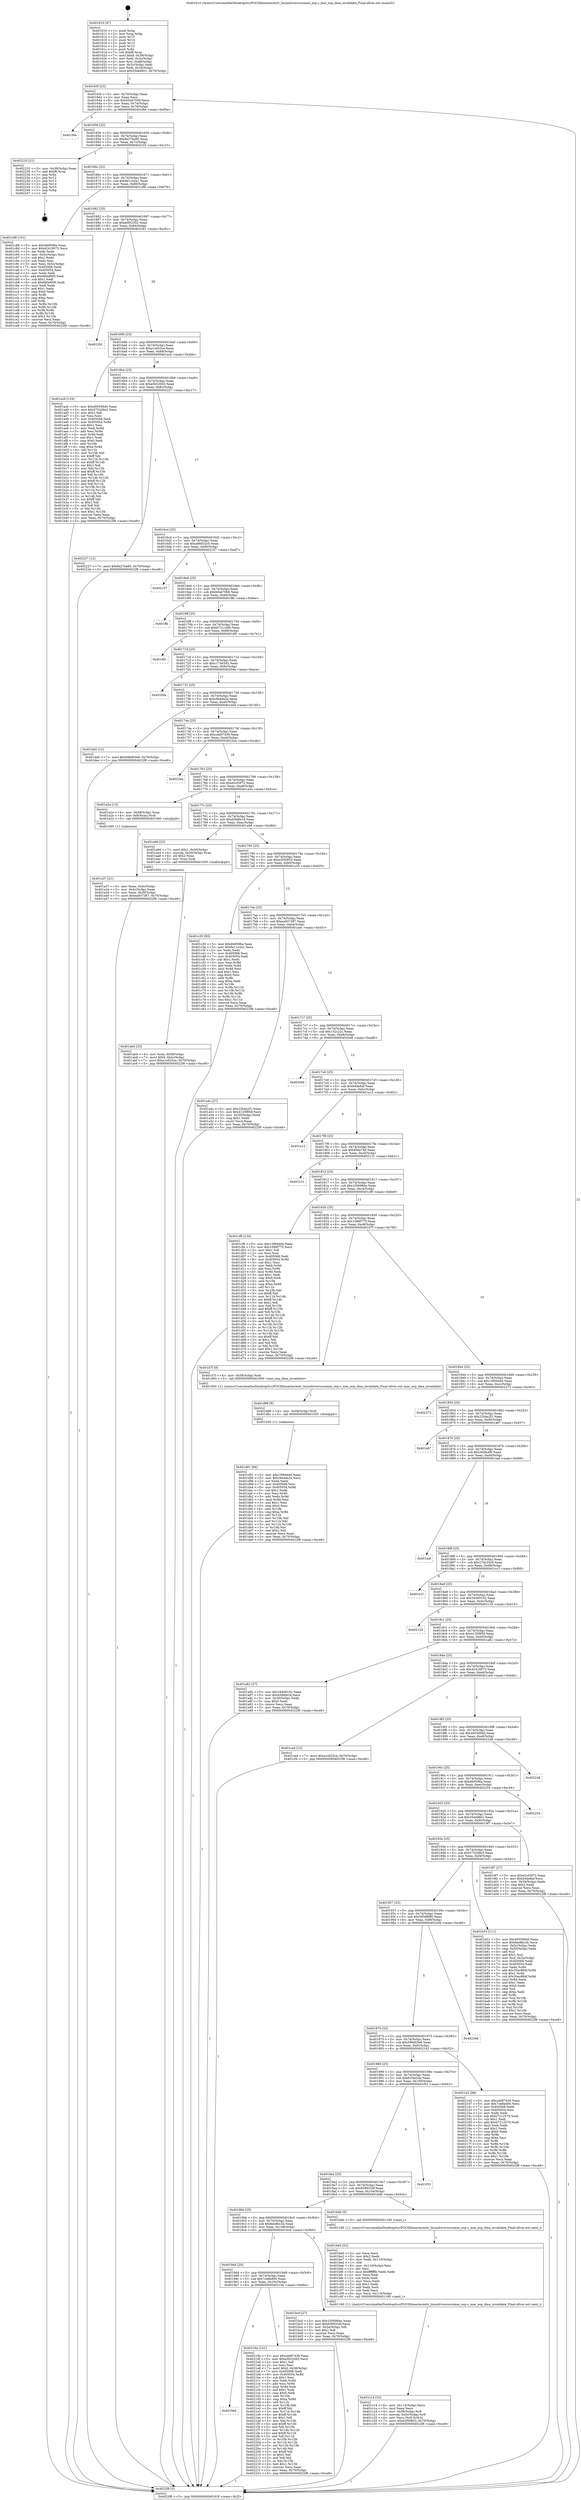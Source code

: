digraph "0x401610" {
  label = "0x401610 (/mnt/c/Users/mathe/Desktop/tcc/POCII/binaries/extr_linuxdriversscsimac_esp.c_mac_esp_dma_invalidate_Final-ollvm.out::main(0))"
  labelloc = "t"
  node[shape=record]

  Entry [label="",width=0.3,height=0.3,shape=circle,fillcolor=black,style=filled]
  "0x40163f" [label="{
     0x40163f [23]\l
     | [instrs]\l
     &nbsp;&nbsp;0x40163f \<+3\>: mov -0x70(%rbp),%eax\l
     &nbsp;&nbsp;0x401642 \<+2\>: mov %eax,%ecx\l
     &nbsp;&nbsp;0x401644 \<+6\>: sub $0x83d47556,%ecx\l
     &nbsp;&nbsp;0x40164a \<+3\>: mov %eax,-0x74(%rbp)\l
     &nbsp;&nbsp;0x40164d \<+3\>: mov %ecx,-0x78(%rbp)\l
     &nbsp;&nbsp;0x401650 \<+6\>: je 0000000000401f6e \<main+0x95e\>\l
  }"]
  "0x401f6e" [label="{
     0x401f6e\l
  }", style=dashed]
  "0x401656" [label="{
     0x401656 [22]\l
     | [instrs]\l
     &nbsp;&nbsp;0x401656 \<+5\>: jmp 000000000040165b \<main+0x4b\>\l
     &nbsp;&nbsp;0x40165b \<+3\>: mov -0x74(%rbp),%eax\l
     &nbsp;&nbsp;0x40165e \<+5\>: sub $0x8e27be85,%eax\l
     &nbsp;&nbsp;0x401663 \<+3\>: mov %eax,-0x7c(%rbp)\l
     &nbsp;&nbsp;0x401666 \<+6\>: je 0000000000402233 \<main+0xc23\>\l
  }"]
  Exit [label="",width=0.3,height=0.3,shape=circle,fillcolor=black,style=filled,peripheries=2]
  "0x402233" [label="{
     0x402233 [21]\l
     | [instrs]\l
     &nbsp;&nbsp;0x402233 \<+3\>: mov -0x38(%rbp),%eax\l
     &nbsp;&nbsp;0x402236 \<+7\>: add $0xf8,%rsp\l
     &nbsp;&nbsp;0x40223d \<+1\>: pop %rbx\l
     &nbsp;&nbsp;0x40223e \<+2\>: pop %r12\l
     &nbsp;&nbsp;0x402240 \<+2\>: pop %r13\l
     &nbsp;&nbsp;0x402242 \<+2\>: pop %r14\l
     &nbsp;&nbsp;0x402244 \<+2\>: pop %r15\l
     &nbsp;&nbsp;0x402246 \<+1\>: pop %rbp\l
     &nbsp;&nbsp;0x402247 \<+1\>: ret\l
  }"]
  "0x40166c" [label="{
     0x40166c [22]\l
     | [instrs]\l
     &nbsp;&nbsp;0x40166c \<+5\>: jmp 0000000000401671 \<main+0x61\>\l
     &nbsp;&nbsp;0x401671 \<+3\>: mov -0x74(%rbp),%eax\l
     &nbsp;&nbsp;0x401674 \<+5\>: sub $0x9e11e2a1,%eax\l
     &nbsp;&nbsp;0x401679 \<+3\>: mov %eax,-0x80(%rbp)\l
     &nbsp;&nbsp;0x40167c \<+6\>: je 0000000000401c88 \<main+0x678\>\l
  }"]
  "0x4019ed" [label="{
     0x4019ed\l
  }", style=dashed]
  "0x401c88" [label="{
     0x401c88 [101]\l
     | [instrs]\l
     &nbsp;&nbsp;0x401c88 \<+5\>: mov $0x4fef596a,%eax\l
     &nbsp;&nbsp;0x401c8d \<+5\>: mov $0x42419073,%ecx\l
     &nbsp;&nbsp;0x401c92 \<+2\>: xor %edx,%edx\l
     &nbsp;&nbsp;0x401c94 \<+3\>: mov -0x5c(%rbp),%esi\l
     &nbsp;&nbsp;0x401c97 \<+3\>: sub $0x1,%edx\l
     &nbsp;&nbsp;0x401c9a \<+2\>: sub %edx,%esi\l
     &nbsp;&nbsp;0x401c9c \<+3\>: mov %esi,-0x5c(%rbp)\l
     &nbsp;&nbsp;0x401c9f \<+7\>: mov 0x405068,%edx\l
     &nbsp;&nbsp;0x401ca6 \<+7\>: mov 0x405054,%esi\l
     &nbsp;&nbsp;0x401cad \<+2\>: mov %edx,%edi\l
     &nbsp;&nbsp;0x401caf \<+6\>: add $0xfd0ef000,%edi\l
     &nbsp;&nbsp;0x401cb5 \<+3\>: sub $0x1,%edi\l
     &nbsp;&nbsp;0x401cb8 \<+6\>: sub $0xfd0ef000,%edi\l
     &nbsp;&nbsp;0x401cbe \<+3\>: imul %edi,%edx\l
     &nbsp;&nbsp;0x401cc1 \<+3\>: and $0x1,%edx\l
     &nbsp;&nbsp;0x401cc4 \<+3\>: cmp $0x0,%edx\l
     &nbsp;&nbsp;0x401cc7 \<+4\>: sete %r8b\l
     &nbsp;&nbsp;0x401ccb \<+3\>: cmp $0xa,%esi\l
     &nbsp;&nbsp;0x401cce \<+4\>: setl %r9b\l
     &nbsp;&nbsp;0x401cd2 \<+3\>: mov %r8b,%r10b\l
     &nbsp;&nbsp;0x401cd5 \<+3\>: and %r9b,%r10b\l
     &nbsp;&nbsp;0x401cd8 \<+3\>: xor %r9b,%r8b\l
     &nbsp;&nbsp;0x401cdb \<+3\>: or %r8b,%r10b\l
     &nbsp;&nbsp;0x401cde \<+4\>: test $0x1,%r10b\l
     &nbsp;&nbsp;0x401ce2 \<+3\>: cmovne %ecx,%eax\l
     &nbsp;&nbsp;0x401ce5 \<+3\>: mov %eax,-0x70(%rbp)\l
     &nbsp;&nbsp;0x401ce8 \<+5\>: jmp 00000000004022f8 \<main+0xce8\>\l
  }"]
  "0x401682" [label="{
     0x401682 [25]\l
     | [instrs]\l
     &nbsp;&nbsp;0x401682 \<+5\>: jmp 0000000000401687 \<main+0x77\>\l
     &nbsp;&nbsp;0x401687 \<+3\>: mov -0x74(%rbp),%eax\l
     &nbsp;&nbsp;0x40168a \<+5\>: sub $0xa0f52352,%eax\l
     &nbsp;&nbsp;0x40168f \<+6\>: mov %eax,-0x84(%rbp)\l
     &nbsp;&nbsp;0x401695 \<+6\>: je 0000000000402291 \<main+0xc81\>\l
  }"]
  "0x40219a" [label="{
     0x40219a [141]\l
     | [instrs]\l
     &nbsp;&nbsp;0x40219a \<+5\>: mov $0xcdd97439,%eax\l
     &nbsp;&nbsp;0x40219f \<+5\>: mov $0xa5b520d3,%ecx\l
     &nbsp;&nbsp;0x4021a4 \<+2\>: mov $0x1,%dl\l
     &nbsp;&nbsp;0x4021a6 \<+2\>: xor %esi,%esi\l
     &nbsp;&nbsp;0x4021a8 \<+7\>: movl $0x0,-0x38(%rbp)\l
     &nbsp;&nbsp;0x4021af \<+7\>: mov 0x405068,%edi\l
     &nbsp;&nbsp;0x4021b6 \<+8\>: mov 0x405054,%r8d\l
     &nbsp;&nbsp;0x4021be \<+3\>: sub $0x1,%esi\l
     &nbsp;&nbsp;0x4021c1 \<+3\>: mov %edi,%r9d\l
     &nbsp;&nbsp;0x4021c4 \<+3\>: add %esi,%r9d\l
     &nbsp;&nbsp;0x4021c7 \<+4\>: imul %r9d,%edi\l
     &nbsp;&nbsp;0x4021cb \<+3\>: and $0x1,%edi\l
     &nbsp;&nbsp;0x4021ce \<+3\>: cmp $0x0,%edi\l
     &nbsp;&nbsp;0x4021d1 \<+4\>: sete %r10b\l
     &nbsp;&nbsp;0x4021d5 \<+4\>: cmp $0xa,%r8d\l
     &nbsp;&nbsp;0x4021d9 \<+4\>: setl %r11b\l
     &nbsp;&nbsp;0x4021dd \<+3\>: mov %r10b,%bl\l
     &nbsp;&nbsp;0x4021e0 \<+3\>: xor $0xff,%bl\l
     &nbsp;&nbsp;0x4021e3 \<+3\>: mov %r11b,%r14b\l
     &nbsp;&nbsp;0x4021e6 \<+4\>: xor $0xff,%r14b\l
     &nbsp;&nbsp;0x4021ea \<+3\>: xor $0x1,%dl\l
     &nbsp;&nbsp;0x4021ed \<+3\>: mov %bl,%r15b\l
     &nbsp;&nbsp;0x4021f0 \<+4\>: and $0xff,%r15b\l
     &nbsp;&nbsp;0x4021f4 \<+3\>: and %dl,%r10b\l
     &nbsp;&nbsp;0x4021f7 \<+3\>: mov %r14b,%r12b\l
     &nbsp;&nbsp;0x4021fa \<+4\>: and $0xff,%r12b\l
     &nbsp;&nbsp;0x4021fe \<+3\>: and %dl,%r11b\l
     &nbsp;&nbsp;0x402201 \<+3\>: or %r10b,%r15b\l
     &nbsp;&nbsp;0x402204 \<+3\>: or %r11b,%r12b\l
     &nbsp;&nbsp;0x402207 \<+3\>: xor %r12b,%r15b\l
     &nbsp;&nbsp;0x40220a \<+3\>: or %r14b,%bl\l
     &nbsp;&nbsp;0x40220d \<+3\>: xor $0xff,%bl\l
     &nbsp;&nbsp;0x402210 \<+3\>: or $0x1,%dl\l
     &nbsp;&nbsp;0x402213 \<+2\>: and %dl,%bl\l
     &nbsp;&nbsp;0x402215 \<+3\>: or %bl,%r15b\l
     &nbsp;&nbsp;0x402218 \<+4\>: test $0x1,%r15b\l
     &nbsp;&nbsp;0x40221c \<+3\>: cmovne %ecx,%eax\l
     &nbsp;&nbsp;0x40221f \<+3\>: mov %eax,-0x70(%rbp)\l
     &nbsp;&nbsp;0x402222 \<+5\>: jmp 00000000004022f8 \<main+0xce8\>\l
  }"]
  "0x402291" [label="{
     0x402291\l
  }", style=dashed]
  "0x40169b" [label="{
     0x40169b [25]\l
     | [instrs]\l
     &nbsp;&nbsp;0x40169b \<+5\>: jmp 00000000004016a0 \<main+0x90\>\l
     &nbsp;&nbsp;0x4016a0 \<+3\>: mov -0x74(%rbp),%eax\l
     &nbsp;&nbsp;0x4016a3 \<+5\>: sub $0xa1e925ce,%eax\l
     &nbsp;&nbsp;0x4016a8 \<+6\>: mov %eax,-0x88(%rbp)\l
     &nbsp;&nbsp;0x4016ae \<+6\>: je 0000000000401acb \<main+0x4bb\>\l
  }"]
  "0x401d91" [label="{
     0x401d91 [84]\l
     | [instrs]\l
     &nbsp;&nbsp;0x401d91 \<+5\>: mov $0x15f94dd4,%eax\l
     &nbsp;&nbsp;0x401d96 \<+5\>: mov $0xc9a4da2e,%ecx\l
     &nbsp;&nbsp;0x401d9b \<+2\>: xor %edx,%edx\l
     &nbsp;&nbsp;0x401d9d \<+7\>: mov 0x405068,%esi\l
     &nbsp;&nbsp;0x401da4 \<+8\>: mov 0x405054,%r8d\l
     &nbsp;&nbsp;0x401dac \<+3\>: sub $0x1,%edx\l
     &nbsp;&nbsp;0x401daf \<+3\>: mov %esi,%r9d\l
     &nbsp;&nbsp;0x401db2 \<+3\>: add %edx,%r9d\l
     &nbsp;&nbsp;0x401db5 \<+4\>: imul %r9d,%esi\l
     &nbsp;&nbsp;0x401db9 \<+3\>: and $0x1,%esi\l
     &nbsp;&nbsp;0x401dbc \<+3\>: cmp $0x0,%esi\l
     &nbsp;&nbsp;0x401dbf \<+4\>: sete %r10b\l
     &nbsp;&nbsp;0x401dc3 \<+4\>: cmp $0xa,%r8d\l
     &nbsp;&nbsp;0x401dc7 \<+4\>: setl %r11b\l
     &nbsp;&nbsp;0x401dcb \<+3\>: mov %r10b,%bl\l
     &nbsp;&nbsp;0x401dce \<+3\>: and %r11b,%bl\l
     &nbsp;&nbsp;0x401dd1 \<+3\>: xor %r11b,%r10b\l
     &nbsp;&nbsp;0x401dd4 \<+3\>: or %r10b,%bl\l
     &nbsp;&nbsp;0x401dd7 \<+3\>: test $0x1,%bl\l
     &nbsp;&nbsp;0x401dda \<+3\>: cmovne %ecx,%eax\l
     &nbsp;&nbsp;0x401ddd \<+3\>: mov %eax,-0x70(%rbp)\l
     &nbsp;&nbsp;0x401de0 \<+5\>: jmp 00000000004022f8 \<main+0xce8\>\l
  }"]
  "0x401acb" [label="{
     0x401acb [134]\l
     | [instrs]\l
     &nbsp;&nbsp;0x401acb \<+5\>: mov $0x49559945,%eax\l
     &nbsp;&nbsp;0x401ad0 \<+5\>: mov $0x5752d9a3,%ecx\l
     &nbsp;&nbsp;0x401ad5 \<+2\>: mov $0x1,%dl\l
     &nbsp;&nbsp;0x401ad7 \<+2\>: xor %esi,%esi\l
     &nbsp;&nbsp;0x401ad9 \<+7\>: mov 0x405068,%edi\l
     &nbsp;&nbsp;0x401ae0 \<+8\>: mov 0x405054,%r8d\l
     &nbsp;&nbsp;0x401ae8 \<+3\>: sub $0x1,%esi\l
     &nbsp;&nbsp;0x401aeb \<+3\>: mov %edi,%r9d\l
     &nbsp;&nbsp;0x401aee \<+3\>: add %esi,%r9d\l
     &nbsp;&nbsp;0x401af1 \<+4\>: imul %r9d,%edi\l
     &nbsp;&nbsp;0x401af5 \<+3\>: and $0x1,%edi\l
     &nbsp;&nbsp;0x401af8 \<+3\>: cmp $0x0,%edi\l
     &nbsp;&nbsp;0x401afb \<+4\>: sete %r10b\l
     &nbsp;&nbsp;0x401aff \<+4\>: cmp $0xa,%r8d\l
     &nbsp;&nbsp;0x401b03 \<+4\>: setl %r11b\l
     &nbsp;&nbsp;0x401b07 \<+3\>: mov %r10b,%bl\l
     &nbsp;&nbsp;0x401b0a \<+3\>: xor $0xff,%bl\l
     &nbsp;&nbsp;0x401b0d \<+3\>: mov %r11b,%r14b\l
     &nbsp;&nbsp;0x401b10 \<+4\>: xor $0xff,%r14b\l
     &nbsp;&nbsp;0x401b14 \<+3\>: xor $0x1,%dl\l
     &nbsp;&nbsp;0x401b17 \<+3\>: mov %bl,%r15b\l
     &nbsp;&nbsp;0x401b1a \<+4\>: and $0xff,%r15b\l
     &nbsp;&nbsp;0x401b1e \<+3\>: and %dl,%r10b\l
     &nbsp;&nbsp;0x401b21 \<+3\>: mov %r14b,%r12b\l
     &nbsp;&nbsp;0x401b24 \<+4\>: and $0xff,%r12b\l
     &nbsp;&nbsp;0x401b28 \<+3\>: and %dl,%r11b\l
     &nbsp;&nbsp;0x401b2b \<+3\>: or %r10b,%r15b\l
     &nbsp;&nbsp;0x401b2e \<+3\>: or %r11b,%r12b\l
     &nbsp;&nbsp;0x401b31 \<+3\>: xor %r12b,%r15b\l
     &nbsp;&nbsp;0x401b34 \<+3\>: or %r14b,%bl\l
     &nbsp;&nbsp;0x401b37 \<+3\>: xor $0xff,%bl\l
     &nbsp;&nbsp;0x401b3a \<+3\>: or $0x1,%dl\l
     &nbsp;&nbsp;0x401b3d \<+2\>: and %dl,%bl\l
     &nbsp;&nbsp;0x401b3f \<+3\>: or %bl,%r15b\l
     &nbsp;&nbsp;0x401b42 \<+4\>: test $0x1,%r15b\l
     &nbsp;&nbsp;0x401b46 \<+3\>: cmovne %ecx,%eax\l
     &nbsp;&nbsp;0x401b49 \<+3\>: mov %eax,-0x70(%rbp)\l
     &nbsp;&nbsp;0x401b4c \<+5\>: jmp 00000000004022f8 \<main+0xce8\>\l
  }"]
  "0x4016b4" [label="{
     0x4016b4 [25]\l
     | [instrs]\l
     &nbsp;&nbsp;0x4016b4 \<+5\>: jmp 00000000004016b9 \<main+0xa9\>\l
     &nbsp;&nbsp;0x4016b9 \<+3\>: mov -0x74(%rbp),%eax\l
     &nbsp;&nbsp;0x4016bc \<+5\>: sub $0xa5b520d3,%eax\l
     &nbsp;&nbsp;0x4016c1 \<+6\>: mov %eax,-0x8c(%rbp)\l
     &nbsp;&nbsp;0x4016c7 \<+6\>: je 0000000000402227 \<main+0xc17\>\l
  }"]
  "0x401d88" [label="{
     0x401d88 [9]\l
     | [instrs]\l
     &nbsp;&nbsp;0x401d88 \<+4\>: mov -0x58(%rbp),%rdi\l
     &nbsp;&nbsp;0x401d8c \<+5\>: call 0000000000401030 \<free@plt\>\l
     | [calls]\l
     &nbsp;&nbsp;0x401030 \{1\} (unknown)\l
  }"]
  "0x402227" [label="{
     0x402227 [12]\l
     | [instrs]\l
     &nbsp;&nbsp;0x402227 \<+7\>: movl $0x8e27be85,-0x70(%rbp)\l
     &nbsp;&nbsp;0x40222e \<+5\>: jmp 00000000004022f8 \<main+0xce8\>\l
  }"]
  "0x4016cd" [label="{
     0x4016cd [25]\l
     | [instrs]\l
     &nbsp;&nbsp;0x4016cd \<+5\>: jmp 00000000004016d2 \<main+0xc2\>\l
     &nbsp;&nbsp;0x4016d2 \<+3\>: mov -0x74(%rbp),%eax\l
     &nbsp;&nbsp;0x4016d5 \<+5\>: sub $0xa66032c0,%eax\l
     &nbsp;&nbsp;0x4016da \<+6\>: mov %eax,-0x90(%rbp)\l
     &nbsp;&nbsp;0x4016e0 \<+6\>: je 0000000000402107 \<main+0xaf7\>\l
  }"]
  "0x401c14" [label="{
     0x401c14 [33]\l
     | [instrs]\l
     &nbsp;&nbsp;0x401c14 \<+6\>: mov -0x114(%rbp),%ecx\l
     &nbsp;&nbsp;0x401c1a \<+3\>: imul %eax,%ecx\l
     &nbsp;&nbsp;0x401c1d \<+4\>: mov -0x58(%rbp),%r8\l
     &nbsp;&nbsp;0x401c21 \<+4\>: movslq -0x5c(%rbp),%r9\l
     &nbsp;&nbsp;0x401c25 \<+4\>: mov %ecx,(%r8,%r9,4)\l
     &nbsp;&nbsp;0x401c29 \<+7\>: movl $0xe2f50853,-0x70(%rbp)\l
     &nbsp;&nbsp;0x401c30 \<+5\>: jmp 00000000004022f8 \<main+0xce8\>\l
  }"]
  "0x402107" [label="{
     0x402107\l
  }", style=dashed]
  "0x4016e6" [label="{
     0x4016e6 [25]\l
     | [instrs]\l
     &nbsp;&nbsp;0x4016e6 \<+5\>: jmp 00000000004016eb \<main+0xdb\>\l
     &nbsp;&nbsp;0x4016eb \<+3\>: mov -0x74(%rbp),%eax\l
     &nbsp;&nbsp;0x4016ee \<+5\>: sub $0xb0ab70b6,%eax\l
     &nbsp;&nbsp;0x4016f3 \<+6\>: mov %eax,-0x94(%rbp)\l
     &nbsp;&nbsp;0x4016f9 \<+6\>: je 0000000000401ffe \<main+0x9ee\>\l
  }"]
  "0x401be0" [label="{
     0x401be0 [52]\l
     | [instrs]\l
     &nbsp;&nbsp;0x401be0 \<+2\>: xor %ecx,%ecx\l
     &nbsp;&nbsp;0x401be2 \<+5\>: mov $0x2,%edx\l
     &nbsp;&nbsp;0x401be7 \<+6\>: mov %edx,-0x110(%rbp)\l
     &nbsp;&nbsp;0x401bed \<+1\>: cltd\l
     &nbsp;&nbsp;0x401bee \<+6\>: mov -0x110(%rbp),%esi\l
     &nbsp;&nbsp;0x401bf4 \<+2\>: idiv %esi\l
     &nbsp;&nbsp;0x401bf6 \<+6\>: imul $0xfffffffe,%edx,%edx\l
     &nbsp;&nbsp;0x401bfc \<+2\>: mov %ecx,%edi\l
     &nbsp;&nbsp;0x401bfe \<+2\>: sub %edx,%edi\l
     &nbsp;&nbsp;0x401c00 \<+2\>: mov %ecx,%edx\l
     &nbsp;&nbsp;0x401c02 \<+3\>: sub $0x1,%edx\l
     &nbsp;&nbsp;0x401c05 \<+2\>: add %edx,%edi\l
     &nbsp;&nbsp;0x401c07 \<+2\>: sub %edi,%ecx\l
     &nbsp;&nbsp;0x401c09 \<+6\>: mov %ecx,-0x114(%rbp)\l
     &nbsp;&nbsp;0x401c0f \<+5\>: call 0000000000401160 \<next_i\>\l
     | [calls]\l
     &nbsp;&nbsp;0x401160 \{1\} (/mnt/c/Users/mathe/Desktop/tcc/POCII/binaries/extr_linuxdriversscsimac_esp.c_mac_esp_dma_invalidate_Final-ollvm.out::next_i)\l
  }"]
  "0x401ffe" [label="{
     0x401ffe\l
  }", style=dashed]
  "0x4016ff" [label="{
     0x4016ff [25]\l
     | [instrs]\l
     &nbsp;&nbsp;0x4016ff \<+5\>: jmp 0000000000401704 \<main+0xf4\>\l
     &nbsp;&nbsp;0x401704 \<+3\>: mov -0x74(%rbp),%eax\l
     &nbsp;&nbsp;0x401707 \<+5\>: sub $0xb721c280,%eax\l
     &nbsp;&nbsp;0x40170c \<+6\>: mov %eax,-0x98(%rbp)\l
     &nbsp;&nbsp;0x401712 \<+6\>: je 0000000000401df1 \<main+0x7e1\>\l
  }"]
  "0x4019d4" [label="{
     0x4019d4 [25]\l
     | [instrs]\l
     &nbsp;&nbsp;0x4019d4 \<+5\>: jmp 00000000004019d9 \<main+0x3c9\>\l
     &nbsp;&nbsp;0x4019d9 \<+3\>: mov -0x74(%rbp),%eax\l
     &nbsp;&nbsp;0x4019dc \<+5\>: sub $0x7ce8bd00,%eax\l
     &nbsp;&nbsp;0x4019e1 \<+6\>: mov %eax,-0x10c(%rbp)\l
     &nbsp;&nbsp;0x4019e7 \<+6\>: je 000000000040219a \<main+0xb8a\>\l
  }"]
  "0x401df1" [label="{
     0x401df1\l
  }", style=dashed]
  "0x401718" [label="{
     0x401718 [25]\l
     | [instrs]\l
     &nbsp;&nbsp;0x401718 \<+5\>: jmp 000000000040171d \<main+0x10d\>\l
     &nbsp;&nbsp;0x40171d \<+3\>: mov -0x74(%rbp),%eax\l
     &nbsp;&nbsp;0x401720 \<+5\>: sub $0xc17463d3,%eax\l
     &nbsp;&nbsp;0x401725 \<+6\>: mov %eax,-0x9c(%rbp)\l
     &nbsp;&nbsp;0x40172b \<+6\>: je 00000000004020da \<main+0xaca\>\l
  }"]
  "0x401bc0" [label="{
     0x401bc0 [27]\l
     | [instrs]\l
     &nbsp;&nbsp;0x401bc0 \<+5\>: mov $0x1056984e,%eax\l
     &nbsp;&nbsp;0x401bc5 \<+5\>: mov $0x6599334f,%ecx\l
     &nbsp;&nbsp;0x401bca \<+3\>: mov -0x2a(%rbp),%dl\l
     &nbsp;&nbsp;0x401bcd \<+3\>: test $0x1,%dl\l
     &nbsp;&nbsp;0x401bd0 \<+3\>: cmovne %ecx,%eax\l
     &nbsp;&nbsp;0x401bd3 \<+3\>: mov %eax,-0x70(%rbp)\l
     &nbsp;&nbsp;0x401bd6 \<+5\>: jmp 00000000004022f8 \<main+0xce8\>\l
  }"]
  "0x4020da" [label="{
     0x4020da\l
  }", style=dashed]
  "0x401731" [label="{
     0x401731 [25]\l
     | [instrs]\l
     &nbsp;&nbsp;0x401731 \<+5\>: jmp 0000000000401736 \<main+0x126\>\l
     &nbsp;&nbsp;0x401736 \<+3\>: mov -0x74(%rbp),%eax\l
     &nbsp;&nbsp;0x401739 \<+5\>: sub $0xc9a4da2e,%eax\l
     &nbsp;&nbsp;0x40173e \<+6\>: mov %eax,-0xa0(%rbp)\l
     &nbsp;&nbsp;0x401744 \<+6\>: je 0000000000401de5 \<main+0x7d5\>\l
  }"]
  "0x4019bb" [label="{
     0x4019bb [25]\l
     | [instrs]\l
     &nbsp;&nbsp;0x4019bb \<+5\>: jmp 00000000004019c0 \<main+0x3b0\>\l
     &nbsp;&nbsp;0x4019c0 \<+3\>: mov -0x74(%rbp),%eax\l
     &nbsp;&nbsp;0x4019c3 \<+5\>: sub $0x6ee8bc2b,%eax\l
     &nbsp;&nbsp;0x4019c8 \<+6\>: mov %eax,-0x108(%rbp)\l
     &nbsp;&nbsp;0x4019ce \<+6\>: je 0000000000401bc0 \<main+0x5b0\>\l
  }"]
  "0x401de5" [label="{
     0x401de5 [12]\l
     | [instrs]\l
     &nbsp;&nbsp;0x401de5 \<+7\>: movl $0x596d03e6,-0x70(%rbp)\l
     &nbsp;&nbsp;0x401dec \<+5\>: jmp 00000000004022f8 \<main+0xce8\>\l
  }"]
  "0x40174a" [label="{
     0x40174a [25]\l
     | [instrs]\l
     &nbsp;&nbsp;0x40174a \<+5\>: jmp 000000000040174f \<main+0x13f\>\l
     &nbsp;&nbsp;0x40174f \<+3\>: mov -0x74(%rbp),%eax\l
     &nbsp;&nbsp;0x401752 \<+5\>: sub $0xcdd97439,%eax\l
     &nbsp;&nbsp;0x401757 \<+6\>: mov %eax,-0xa4(%rbp)\l
     &nbsp;&nbsp;0x40175d \<+6\>: je 00000000004022ea \<main+0xcda\>\l
  }"]
  "0x401bdb" [label="{
     0x401bdb [5]\l
     | [instrs]\l
     &nbsp;&nbsp;0x401bdb \<+5\>: call 0000000000401160 \<next_i\>\l
     | [calls]\l
     &nbsp;&nbsp;0x401160 \{1\} (/mnt/c/Users/mathe/Desktop/tcc/POCII/binaries/extr_linuxdriversscsimac_esp.c_mac_esp_dma_invalidate_Final-ollvm.out::next_i)\l
  }"]
  "0x4022ea" [label="{
     0x4022ea\l
  }", style=dashed]
  "0x401763" [label="{
     0x401763 [25]\l
     | [instrs]\l
     &nbsp;&nbsp;0x401763 \<+5\>: jmp 0000000000401768 \<main+0x158\>\l
     &nbsp;&nbsp;0x401768 \<+3\>: mov -0x74(%rbp),%eax\l
     &nbsp;&nbsp;0x40176b \<+5\>: sub $0xd2c03f72,%eax\l
     &nbsp;&nbsp;0x401770 \<+6\>: mov %eax,-0xa8(%rbp)\l
     &nbsp;&nbsp;0x401776 \<+6\>: je 0000000000401a2a \<main+0x41a\>\l
  }"]
  "0x4019a2" [label="{
     0x4019a2 [25]\l
     | [instrs]\l
     &nbsp;&nbsp;0x4019a2 \<+5\>: jmp 00000000004019a7 \<main+0x397\>\l
     &nbsp;&nbsp;0x4019a7 \<+3\>: mov -0x74(%rbp),%eax\l
     &nbsp;&nbsp;0x4019aa \<+5\>: sub $0x6599334f,%eax\l
     &nbsp;&nbsp;0x4019af \<+6\>: mov %eax,-0x104(%rbp)\l
     &nbsp;&nbsp;0x4019b5 \<+6\>: je 0000000000401bdb \<main+0x5cb\>\l
  }"]
  "0x401a2a" [label="{
     0x401a2a [13]\l
     | [instrs]\l
     &nbsp;&nbsp;0x401a2a \<+4\>: mov -0x48(%rbp),%rax\l
     &nbsp;&nbsp;0x401a2e \<+4\>: mov 0x8(%rax),%rdi\l
     &nbsp;&nbsp;0x401a32 \<+5\>: call 0000000000401060 \<atoi@plt\>\l
     | [calls]\l
     &nbsp;&nbsp;0x401060 \{1\} (unknown)\l
  }"]
  "0x40177c" [label="{
     0x40177c [25]\l
     | [instrs]\l
     &nbsp;&nbsp;0x40177c \<+5\>: jmp 0000000000401781 \<main+0x171\>\l
     &nbsp;&nbsp;0x401781 \<+3\>: mov -0x74(%rbp),%eax\l
     &nbsp;&nbsp;0x401784 \<+5\>: sub $0xd39dfe18,%eax\l
     &nbsp;&nbsp;0x401789 \<+6\>: mov %eax,-0xac(%rbp)\l
     &nbsp;&nbsp;0x40178f \<+6\>: je 0000000000401a9d \<main+0x48d\>\l
  }"]
  "0x401f53" [label="{
     0x401f53\l
  }", style=dashed]
  "0x401a9d" [label="{
     0x401a9d [23]\l
     | [instrs]\l
     &nbsp;&nbsp;0x401a9d \<+7\>: movl $0x1,-0x50(%rbp)\l
     &nbsp;&nbsp;0x401aa4 \<+4\>: movslq -0x50(%rbp),%rax\l
     &nbsp;&nbsp;0x401aa8 \<+4\>: shl $0x2,%rax\l
     &nbsp;&nbsp;0x401aac \<+3\>: mov %rax,%rdi\l
     &nbsp;&nbsp;0x401aaf \<+5\>: call 0000000000401050 \<malloc@plt\>\l
     | [calls]\l
     &nbsp;&nbsp;0x401050 \{1\} (unknown)\l
  }"]
  "0x401795" [label="{
     0x401795 [25]\l
     | [instrs]\l
     &nbsp;&nbsp;0x401795 \<+5\>: jmp 000000000040179a \<main+0x18a\>\l
     &nbsp;&nbsp;0x40179a \<+3\>: mov -0x74(%rbp),%eax\l
     &nbsp;&nbsp;0x40179d \<+5\>: sub $0xe2f50853,%eax\l
     &nbsp;&nbsp;0x4017a2 \<+6\>: mov %eax,-0xb0(%rbp)\l
     &nbsp;&nbsp;0x4017a8 \<+6\>: je 0000000000401c35 \<main+0x625\>\l
  }"]
  "0x401989" [label="{
     0x401989 [25]\l
     | [instrs]\l
     &nbsp;&nbsp;0x401989 \<+5\>: jmp 000000000040198e \<main+0x37e\>\l
     &nbsp;&nbsp;0x40198e \<+3\>: mov -0x74(%rbp),%eax\l
     &nbsp;&nbsp;0x401991 \<+5\>: sub $0x61f4e2da,%eax\l
     &nbsp;&nbsp;0x401996 \<+6\>: mov %eax,-0x100(%rbp)\l
     &nbsp;&nbsp;0x40199c \<+6\>: je 0000000000401f53 \<main+0x943\>\l
  }"]
  "0x401c35" [label="{
     0x401c35 [83]\l
     | [instrs]\l
     &nbsp;&nbsp;0x401c35 \<+5\>: mov $0x4fef596a,%eax\l
     &nbsp;&nbsp;0x401c3a \<+5\>: mov $0x9e11e2a1,%ecx\l
     &nbsp;&nbsp;0x401c3f \<+2\>: xor %edx,%edx\l
     &nbsp;&nbsp;0x401c41 \<+7\>: mov 0x405068,%esi\l
     &nbsp;&nbsp;0x401c48 \<+7\>: mov 0x405054,%edi\l
     &nbsp;&nbsp;0x401c4f \<+3\>: sub $0x1,%edx\l
     &nbsp;&nbsp;0x401c52 \<+3\>: mov %esi,%r8d\l
     &nbsp;&nbsp;0x401c55 \<+3\>: add %edx,%r8d\l
     &nbsp;&nbsp;0x401c58 \<+4\>: imul %r8d,%esi\l
     &nbsp;&nbsp;0x401c5c \<+3\>: and $0x1,%esi\l
     &nbsp;&nbsp;0x401c5f \<+3\>: cmp $0x0,%esi\l
     &nbsp;&nbsp;0x401c62 \<+4\>: sete %r9b\l
     &nbsp;&nbsp;0x401c66 \<+3\>: cmp $0xa,%edi\l
     &nbsp;&nbsp;0x401c69 \<+4\>: setl %r10b\l
     &nbsp;&nbsp;0x401c6d \<+3\>: mov %r9b,%r11b\l
     &nbsp;&nbsp;0x401c70 \<+3\>: and %r10b,%r11b\l
     &nbsp;&nbsp;0x401c73 \<+3\>: xor %r10b,%r9b\l
     &nbsp;&nbsp;0x401c76 \<+3\>: or %r9b,%r11b\l
     &nbsp;&nbsp;0x401c79 \<+4\>: test $0x1,%r11b\l
     &nbsp;&nbsp;0x401c7d \<+3\>: cmovne %ecx,%eax\l
     &nbsp;&nbsp;0x401c80 \<+3\>: mov %eax,-0x70(%rbp)\l
     &nbsp;&nbsp;0x401c83 \<+5\>: jmp 00000000004022f8 \<main+0xce8\>\l
  }"]
  "0x4017ae" [label="{
     0x4017ae [25]\l
     | [instrs]\l
     &nbsp;&nbsp;0x4017ae \<+5\>: jmp 00000000004017b3 \<main+0x1a3\>\l
     &nbsp;&nbsp;0x4017b3 \<+3\>: mov -0x74(%rbp),%eax\l
     &nbsp;&nbsp;0x4017b6 \<+5\>: sub $0xea937387,%eax\l
     &nbsp;&nbsp;0x4017bb \<+6\>: mov %eax,-0xb4(%rbp)\l
     &nbsp;&nbsp;0x4017c1 \<+6\>: je 0000000000401a4c \<main+0x43c\>\l
  }"]
  "0x402142" [label="{
     0x402142 [88]\l
     | [instrs]\l
     &nbsp;&nbsp;0x402142 \<+5\>: mov $0xcdd97439,%eax\l
     &nbsp;&nbsp;0x402147 \<+5\>: mov $0x7ce8bd00,%ecx\l
     &nbsp;&nbsp;0x40214c \<+7\>: mov 0x405068,%edx\l
     &nbsp;&nbsp;0x402153 \<+7\>: mov 0x405054,%esi\l
     &nbsp;&nbsp;0x40215a \<+2\>: mov %edx,%edi\l
     &nbsp;&nbsp;0x40215c \<+6\>: sub $0xb7212579,%edi\l
     &nbsp;&nbsp;0x402162 \<+3\>: sub $0x1,%edi\l
     &nbsp;&nbsp;0x402165 \<+6\>: add $0xb7212579,%edi\l
     &nbsp;&nbsp;0x40216b \<+3\>: imul %edi,%edx\l
     &nbsp;&nbsp;0x40216e \<+3\>: and $0x1,%edx\l
     &nbsp;&nbsp;0x402171 \<+3\>: cmp $0x0,%edx\l
     &nbsp;&nbsp;0x402174 \<+4\>: sete %r8b\l
     &nbsp;&nbsp;0x402178 \<+3\>: cmp $0xa,%esi\l
     &nbsp;&nbsp;0x40217b \<+4\>: setl %r9b\l
     &nbsp;&nbsp;0x40217f \<+3\>: mov %r8b,%r10b\l
     &nbsp;&nbsp;0x402182 \<+3\>: and %r9b,%r10b\l
     &nbsp;&nbsp;0x402185 \<+3\>: xor %r9b,%r8b\l
     &nbsp;&nbsp;0x402188 \<+3\>: or %r8b,%r10b\l
     &nbsp;&nbsp;0x40218b \<+4\>: test $0x1,%r10b\l
     &nbsp;&nbsp;0x40218f \<+3\>: cmovne %ecx,%eax\l
     &nbsp;&nbsp;0x402192 \<+3\>: mov %eax,-0x70(%rbp)\l
     &nbsp;&nbsp;0x402195 \<+5\>: jmp 00000000004022f8 \<main+0xce8\>\l
  }"]
  "0x401a4c" [label="{
     0x401a4c [27]\l
     | [instrs]\l
     &nbsp;&nbsp;0x401a4c \<+5\>: mov $0x22b4a2f1,%eax\l
     &nbsp;&nbsp;0x401a51 \<+5\>: mov $0x4125f858,%ecx\l
     &nbsp;&nbsp;0x401a56 \<+3\>: mov -0x30(%rbp),%edx\l
     &nbsp;&nbsp;0x401a59 \<+3\>: cmp $0x1,%edx\l
     &nbsp;&nbsp;0x401a5c \<+3\>: cmovl %ecx,%eax\l
     &nbsp;&nbsp;0x401a5f \<+3\>: mov %eax,-0x70(%rbp)\l
     &nbsp;&nbsp;0x401a62 \<+5\>: jmp 00000000004022f8 \<main+0xce8\>\l
  }"]
  "0x4017c7" [label="{
     0x4017c7 [25]\l
     | [instrs]\l
     &nbsp;&nbsp;0x4017c7 \<+5\>: jmp 00000000004017cc \<main+0x1bc\>\l
     &nbsp;&nbsp;0x4017cc \<+3\>: mov -0x74(%rbp),%eax\l
     &nbsp;&nbsp;0x4017cf \<+5\>: sub $0x152c22c,%eax\l
     &nbsp;&nbsp;0x4017d4 \<+6\>: mov %eax,-0xb8(%rbp)\l
     &nbsp;&nbsp;0x4017da \<+6\>: je 00000000004020e6 \<main+0xad6\>\l
  }"]
  "0x401970" [label="{
     0x401970 [25]\l
     | [instrs]\l
     &nbsp;&nbsp;0x401970 \<+5\>: jmp 0000000000401975 \<main+0x365\>\l
     &nbsp;&nbsp;0x401975 \<+3\>: mov -0x74(%rbp),%eax\l
     &nbsp;&nbsp;0x401978 \<+5\>: sub $0x596d03e6,%eax\l
     &nbsp;&nbsp;0x40197d \<+6\>: mov %eax,-0xfc(%rbp)\l
     &nbsp;&nbsp;0x401983 \<+6\>: je 0000000000402142 \<main+0xb32\>\l
  }"]
  "0x4020e6" [label="{
     0x4020e6\l
  }", style=dashed]
  "0x4017e0" [label="{
     0x4017e0 [25]\l
     | [instrs]\l
     &nbsp;&nbsp;0x4017e0 \<+5\>: jmp 00000000004017e5 \<main+0x1d5\>\l
     &nbsp;&nbsp;0x4017e5 \<+3\>: mov -0x74(%rbp),%eax\l
     &nbsp;&nbsp;0x4017e8 \<+5\>: sub $0xb44e8af,%eax\l
     &nbsp;&nbsp;0x4017ed \<+6\>: mov %eax,-0xbc(%rbp)\l
     &nbsp;&nbsp;0x4017f3 \<+6\>: je 0000000000401a12 \<main+0x402\>\l
  }"]
  "0x40229d" [label="{
     0x40229d\l
  }", style=dashed]
  "0x401a12" [label="{
     0x401a12\l
  }", style=dashed]
  "0x4017f9" [label="{
     0x4017f9 [25]\l
     | [instrs]\l
     &nbsp;&nbsp;0x4017f9 \<+5\>: jmp 00000000004017fe \<main+0x1ee\>\l
     &nbsp;&nbsp;0x4017fe \<+3\>: mov -0x74(%rbp),%eax\l
     &nbsp;&nbsp;0x401801 \<+5\>: sub $0xd56a748,%eax\l
     &nbsp;&nbsp;0x401806 \<+6\>: mov %eax,-0xc0(%rbp)\l
     &nbsp;&nbsp;0x40180c \<+6\>: je 0000000000402131 \<main+0xb21\>\l
  }"]
  "0x401957" [label="{
     0x401957 [25]\l
     | [instrs]\l
     &nbsp;&nbsp;0x401957 \<+5\>: jmp 000000000040195c \<main+0x34c\>\l
     &nbsp;&nbsp;0x40195c \<+3\>: mov -0x74(%rbp),%eax\l
     &nbsp;&nbsp;0x40195f \<+5\>: sub $0x593d8f90,%eax\l
     &nbsp;&nbsp;0x401964 \<+6\>: mov %eax,-0xf8(%rbp)\l
     &nbsp;&nbsp;0x40196a \<+6\>: je 000000000040229d \<main+0xc8d\>\l
  }"]
  "0x402131" [label="{
     0x402131\l
  }", style=dashed]
  "0x401812" [label="{
     0x401812 [25]\l
     | [instrs]\l
     &nbsp;&nbsp;0x401812 \<+5\>: jmp 0000000000401817 \<main+0x207\>\l
     &nbsp;&nbsp;0x401817 \<+3\>: mov -0x74(%rbp),%eax\l
     &nbsp;&nbsp;0x40181a \<+5\>: sub $0x1056984e,%eax\l
     &nbsp;&nbsp;0x40181f \<+6\>: mov %eax,-0xc4(%rbp)\l
     &nbsp;&nbsp;0x401825 \<+6\>: je 0000000000401cf9 \<main+0x6e9\>\l
  }"]
  "0x401b51" [label="{
     0x401b51 [111]\l
     | [instrs]\l
     &nbsp;&nbsp;0x401b51 \<+5\>: mov $0x49559945,%eax\l
     &nbsp;&nbsp;0x401b56 \<+5\>: mov $0x6ee8bc2b,%ecx\l
     &nbsp;&nbsp;0x401b5b \<+3\>: mov -0x5c(%rbp),%edx\l
     &nbsp;&nbsp;0x401b5e \<+3\>: cmp -0x50(%rbp),%edx\l
     &nbsp;&nbsp;0x401b61 \<+4\>: setl %sil\l
     &nbsp;&nbsp;0x401b65 \<+4\>: and $0x1,%sil\l
     &nbsp;&nbsp;0x401b69 \<+4\>: mov %sil,-0x2a(%rbp)\l
     &nbsp;&nbsp;0x401b6d \<+7\>: mov 0x405068,%edx\l
     &nbsp;&nbsp;0x401b74 \<+7\>: mov 0x405054,%edi\l
     &nbsp;&nbsp;0x401b7b \<+3\>: mov %edx,%r8d\l
     &nbsp;&nbsp;0x401b7e \<+7\>: add $0x30ac884f,%r8d\l
     &nbsp;&nbsp;0x401b85 \<+4\>: sub $0x1,%r8d\l
     &nbsp;&nbsp;0x401b89 \<+7\>: sub $0x30ac884f,%r8d\l
     &nbsp;&nbsp;0x401b90 \<+4\>: imul %r8d,%edx\l
     &nbsp;&nbsp;0x401b94 \<+3\>: and $0x1,%edx\l
     &nbsp;&nbsp;0x401b97 \<+3\>: cmp $0x0,%edx\l
     &nbsp;&nbsp;0x401b9a \<+4\>: sete %sil\l
     &nbsp;&nbsp;0x401b9e \<+3\>: cmp $0xa,%edi\l
     &nbsp;&nbsp;0x401ba1 \<+4\>: setl %r9b\l
     &nbsp;&nbsp;0x401ba5 \<+3\>: mov %sil,%r10b\l
     &nbsp;&nbsp;0x401ba8 \<+3\>: and %r9b,%r10b\l
     &nbsp;&nbsp;0x401bab \<+3\>: xor %r9b,%sil\l
     &nbsp;&nbsp;0x401bae \<+3\>: or %sil,%r10b\l
     &nbsp;&nbsp;0x401bb1 \<+4\>: test $0x1,%r10b\l
     &nbsp;&nbsp;0x401bb5 \<+3\>: cmovne %ecx,%eax\l
     &nbsp;&nbsp;0x401bb8 \<+3\>: mov %eax,-0x70(%rbp)\l
     &nbsp;&nbsp;0x401bbb \<+5\>: jmp 00000000004022f8 \<main+0xce8\>\l
  }"]
  "0x401cf9" [label="{
     0x401cf9 [134]\l
     | [instrs]\l
     &nbsp;&nbsp;0x401cf9 \<+5\>: mov $0x15f94dd4,%eax\l
     &nbsp;&nbsp;0x401cfe \<+5\>: mov $0x1098f775,%ecx\l
     &nbsp;&nbsp;0x401d03 \<+2\>: mov $0x1,%dl\l
     &nbsp;&nbsp;0x401d05 \<+2\>: xor %esi,%esi\l
     &nbsp;&nbsp;0x401d07 \<+7\>: mov 0x405068,%edi\l
     &nbsp;&nbsp;0x401d0e \<+8\>: mov 0x405054,%r8d\l
     &nbsp;&nbsp;0x401d16 \<+3\>: sub $0x1,%esi\l
     &nbsp;&nbsp;0x401d19 \<+3\>: mov %edi,%r9d\l
     &nbsp;&nbsp;0x401d1c \<+3\>: add %esi,%r9d\l
     &nbsp;&nbsp;0x401d1f \<+4\>: imul %r9d,%edi\l
     &nbsp;&nbsp;0x401d23 \<+3\>: and $0x1,%edi\l
     &nbsp;&nbsp;0x401d26 \<+3\>: cmp $0x0,%edi\l
     &nbsp;&nbsp;0x401d29 \<+4\>: sete %r10b\l
     &nbsp;&nbsp;0x401d2d \<+4\>: cmp $0xa,%r8d\l
     &nbsp;&nbsp;0x401d31 \<+4\>: setl %r11b\l
     &nbsp;&nbsp;0x401d35 \<+3\>: mov %r10b,%bl\l
     &nbsp;&nbsp;0x401d38 \<+3\>: xor $0xff,%bl\l
     &nbsp;&nbsp;0x401d3b \<+3\>: mov %r11b,%r14b\l
     &nbsp;&nbsp;0x401d3e \<+4\>: xor $0xff,%r14b\l
     &nbsp;&nbsp;0x401d42 \<+3\>: xor $0x1,%dl\l
     &nbsp;&nbsp;0x401d45 \<+3\>: mov %bl,%r15b\l
     &nbsp;&nbsp;0x401d48 \<+4\>: and $0xff,%r15b\l
     &nbsp;&nbsp;0x401d4c \<+3\>: and %dl,%r10b\l
     &nbsp;&nbsp;0x401d4f \<+3\>: mov %r14b,%r12b\l
     &nbsp;&nbsp;0x401d52 \<+4\>: and $0xff,%r12b\l
     &nbsp;&nbsp;0x401d56 \<+3\>: and %dl,%r11b\l
     &nbsp;&nbsp;0x401d59 \<+3\>: or %r10b,%r15b\l
     &nbsp;&nbsp;0x401d5c \<+3\>: or %r11b,%r12b\l
     &nbsp;&nbsp;0x401d5f \<+3\>: xor %r12b,%r15b\l
     &nbsp;&nbsp;0x401d62 \<+3\>: or %r14b,%bl\l
     &nbsp;&nbsp;0x401d65 \<+3\>: xor $0xff,%bl\l
     &nbsp;&nbsp;0x401d68 \<+3\>: or $0x1,%dl\l
     &nbsp;&nbsp;0x401d6b \<+2\>: and %dl,%bl\l
     &nbsp;&nbsp;0x401d6d \<+3\>: or %bl,%r15b\l
     &nbsp;&nbsp;0x401d70 \<+4\>: test $0x1,%r15b\l
     &nbsp;&nbsp;0x401d74 \<+3\>: cmovne %ecx,%eax\l
     &nbsp;&nbsp;0x401d77 \<+3\>: mov %eax,-0x70(%rbp)\l
     &nbsp;&nbsp;0x401d7a \<+5\>: jmp 00000000004022f8 \<main+0xce8\>\l
  }"]
  "0x40182b" [label="{
     0x40182b [25]\l
     | [instrs]\l
     &nbsp;&nbsp;0x40182b \<+5\>: jmp 0000000000401830 \<main+0x220\>\l
     &nbsp;&nbsp;0x401830 \<+3\>: mov -0x74(%rbp),%eax\l
     &nbsp;&nbsp;0x401833 \<+5\>: sub $0x1098f775,%eax\l
     &nbsp;&nbsp;0x401838 \<+6\>: mov %eax,-0xc8(%rbp)\l
     &nbsp;&nbsp;0x40183e \<+6\>: je 0000000000401d7f \<main+0x76f\>\l
  }"]
  "0x401ab4" [label="{
     0x401ab4 [23]\l
     | [instrs]\l
     &nbsp;&nbsp;0x401ab4 \<+4\>: mov %rax,-0x58(%rbp)\l
     &nbsp;&nbsp;0x401ab8 \<+7\>: movl $0x0,-0x5c(%rbp)\l
     &nbsp;&nbsp;0x401abf \<+7\>: movl $0xa1e925ce,-0x70(%rbp)\l
     &nbsp;&nbsp;0x401ac6 \<+5\>: jmp 00000000004022f8 \<main+0xce8\>\l
  }"]
  "0x401d7f" [label="{
     0x401d7f [9]\l
     | [instrs]\l
     &nbsp;&nbsp;0x401d7f \<+4\>: mov -0x58(%rbp),%rdi\l
     &nbsp;&nbsp;0x401d83 \<+5\>: call 0000000000401600 \<mac_esp_dma_invalidate\>\l
     | [calls]\l
     &nbsp;&nbsp;0x401600 \{1\} (/mnt/c/Users/mathe/Desktop/tcc/POCII/binaries/extr_linuxdriversscsimac_esp.c_mac_esp_dma_invalidate_Final-ollvm.out::mac_esp_dma_invalidate)\l
  }"]
  "0x401844" [label="{
     0x401844 [25]\l
     | [instrs]\l
     &nbsp;&nbsp;0x401844 \<+5\>: jmp 0000000000401849 \<main+0x239\>\l
     &nbsp;&nbsp;0x401849 \<+3\>: mov -0x74(%rbp),%eax\l
     &nbsp;&nbsp;0x40184c \<+5\>: sub $0x15f94dd4,%eax\l
     &nbsp;&nbsp;0x401851 \<+6\>: mov %eax,-0xcc(%rbp)\l
     &nbsp;&nbsp;0x401857 \<+6\>: je 0000000000402273 \<main+0xc63\>\l
  }"]
  "0x401a37" [label="{
     0x401a37 [21]\l
     | [instrs]\l
     &nbsp;&nbsp;0x401a37 \<+3\>: mov %eax,-0x4c(%rbp)\l
     &nbsp;&nbsp;0x401a3a \<+3\>: mov -0x4c(%rbp),%eax\l
     &nbsp;&nbsp;0x401a3d \<+3\>: mov %eax,-0x30(%rbp)\l
     &nbsp;&nbsp;0x401a40 \<+7\>: movl $0xea937387,-0x70(%rbp)\l
     &nbsp;&nbsp;0x401a47 \<+5\>: jmp 00000000004022f8 \<main+0xce8\>\l
  }"]
  "0x402273" [label="{
     0x402273\l
  }", style=dashed]
  "0x40185d" [label="{
     0x40185d [25]\l
     | [instrs]\l
     &nbsp;&nbsp;0x40185d \<+5\>: jmp 0000000000401862 \<main+0x252\>\l
     &nbsp;&nbsp;0x401862 \<+3\>: mov -0x74(%rbp),%eax\l
     &nbsp;&nbsp;0x401865 \<+5\>: sub $0x22b4a2f1,%eax\l
     &nbsp;&nbsp;0x40186a \<+6\>: mov %eax,-0xd0(%rbp)\l
     &nbsp;&nbsp;0x401870 \<+6\>: je 0000000000401a67 \<main+0x457\>\l
  }"]
  "0x401610" [label="{
     0x401610 [47]\l
     | [instrs]\l
     &nbsp;&nbsp;0x401610 \<+1\>: push %rbp\l
     &nbsp;&nbsp;0x401611 \<+3\>: mov %rsp,%rbp\l
     &nbsp;&nbsp;0x401614 \<+2\>: push %r15\l
     &nbsp;&nbsp;0x401616 \<+2\>: push %r14\l
     &nbsp;&nbsp;0x401618 \<+2\>: push %r13\l
     &nbsp;&nbsp;0x40161a \<+2\>: push %r12\l
     &nbsp;&nbsp;0x40161c \<+1\>: push %rbx\l
     &nbsp;&nbsp;0x40161d \<+7\>: sub $0xf8,%rsp\l
     &nbsp;&nbsp;0x401624 \<+7\>: movl $0x0,-0x38(%rbp)\l
     &nbsp;&nbsp;0x40162b \<+3\>: mov %edi,-0x3c(%rbp)\l
     &nbsp;&nbsp;0x40162e \<+4\>: mov %rsi,-0x48(%rbp)\l
     &nbsp;&nbsp;0x401632 \<+3\>: mov -0x3c(%rbp),%edi\l
     &nbsp;&nbsp;0x401635 \<+3\>: mov %edi,-0x34(%rbp)\l
     &nbsp;&nbsp;0x401638 \<+7\>: movl $0x55de9601,-0x70(%rbp)\l
  }"]
  "0x401a67" [label="{
     0x401a67\l
  }", style=dashed]
  "0x401876" [label="{
     0x401876 [25]\l
     | [instrs]\l
     &nbsp;&nbsp;0x401876 \<+5\>: jmp 000000000040187b \<main+0x26b\>\l
     &nbsp;&nbsp;0x40187b \<+3\>: mov -0x74(%rbp),%eax\l
     &nbsp;&nbsp;0x40187e \<+5\>: sub $0x26dfa4f0,%eax\l
     &nbsp;&nbsp;0x401883 \<+6\>: mov %eax,-0xd4(%rbp)\l
     &nbsp;&nbsp;0x401889 \<+6\>: je 0000000000401eaf \<main+0x89f\>\l
  }"]
  "0x4022f8" [label="{
     0x4022f8 [5]\l
     | [instrs]\l
     &nbsp;&nbsp;0x4022f8 \<+5\>: jmp 000000000040163f \<main+0x2f\>\l
  }"]
  "0x401eaf" [label="{
     0x401eaf\l
  }", style=dashed]
  "0x40188f" [label="{
     0x40188f [25]\l
     | [instrs]\l
     &nbsp;&nbsp;0x40188f \<+5\>: jmp 0000000000401894 \<main+0x284\>\l
     &nbsp;&nbsp;0x401894 \<+3\>: mov -0x74(%rbp),%eax\l
     &nbsp;&nbsp;0x401897 \<+5\>: sub $0x27dc35c9,%eax\l
     &nbsp;&nbsp;0x40189c \<+6\>: mov %eax,-0xd8(%rbp)\l
     &nbsp;&nbsp;0x4018a2 \<+6\>: je 0000000000401e1f \<main+0x80f\>\l
  }"]
  "0x40193e" [label="{
     0x40193e [25]\l
     | [instrs]\l
     &nbsp;&nbsp;0x40193e \<+5\>: jmp 0000000000401943 \<main+0x333\>\l
     &nbsp;&nbsp;0x401943 \<+3\>: mov -0x74(%rbp),%eax\l
     &nbsp;&nbsp;0x401946 \<+5\>: sub $0x5752d9a3,%eax\l
     &nbsp;&nbsp;0x40194b \<+6\>: mov %eax,-0xf4(%rbp)\l
     &nbsp;&nbsp;0x401951 \<+6\>: je 0000000000401b51 \<main+0x541\>\l
  }"]
  "0x401e1f" [label="{
     0x401e1f\l
  }", style=dashed]
  "0x4018a8" [label="{
     0x4018a8 [25]\l
     | [instrs]\l
     &nbsp;&nbsp;0x4018a8 \<+5\>: jmp 00000000004018ad \<main+0x29d\>\l
     &nbsp;&nbsp;0x4018ad \<+3\>: mov -0x74(%rbp),%eax\l
     &nbsp;&nbsp;0x4018b0 \<+5\>: sub $0x34469102,%eax\l
     &nbsp;&nbsp;0x4018b5 \<+6\>: mov %eax,-0xdc(%rbp)\l
     &nbsp;&nbsp;0x4018bb \<+6\>: je 0000000000402125 \<main+0xb15\>\l
  }"]
  "0x4019f7" [label="{
     0x4019f7 [27]\l
     | [instrs]\l
     &nbsp;&nbsp;0x4019f7 \<+5\>: mov $0xd2c03f72,%eax\l
     &nbsp;&nbsp;0x4019fc \<+5\>: mov $0xb44e8af,%ecx\l
     &nbsp;&nbsp;0x401a01 \<+3\>: mov -0x34(%rbp),%edx\l
     &nbsp;&nbsp;0x401a04 \<+3\>: cmp $0x2,%edx\l
     &nbsp;&nbsp;0x401a07 \<+3\>: cmovne %ecx,%eax\l
     &nbsp;&nbsp;0x401a0a \<+3\>: mov %eax,-0x70(%rbp)\l
     &nbsp;&nbsp;0x401a0d \<+5\>: jmp 00000000004022f8 \<main+0xce8\>\l
  }"]
  "0x402125" [label="{
     0x402125\l
  }", style=dashed]
  "0x4018c1" [label="{
     0x4018c1 [25]\l
     | [instrs]\l
     &nbsp;&nbsp;0x4018c1 \<+5\>: jmp 00000000004018c6 \<main+0x2b6\>\l
     &nbsp;&nbsp;0x4018c6 \<+3\>: mov -0x74(%rbp),%eax\l
     &nbsp;&nbsp;0x4018c9 \<+5\>: sub $0x4125f858,%eax\l
     &nbsp;&nbsp;0x4018ce \<+6\>: mov %eax,-0xe0(%rbp)\l
     &nbsp;&nbsp;0x4018d4 \<+6\>: je 0000000000401a82 \<main+0x472\>\l
  }"]
  "0x401925" [label="{
     0x401925 [25]\l
     | [instrs]\l
     &nbsp;&nbsp;0x401925 \<+5\>: jmp 000000000040192a \<main+0x31a\>\l
     &nbsp;&nbsp;0x40192a \<+3\>: mov -0x74(%rbp),%eax\l
     &nbsp;&nbsp;0x40192d \<+5\>: sub $0x55de9601,%eax\l
     &nbsp;&nbsp;0x401932 \<+6\>: mov %eax,-0xf0(%rbp)\l
     &nbsp;&nbsp;0x401938 \<+6\>: je 00000000004019f7 \<main+0x3e7\>\l
  }"]
  "0x401a82" [label="{
     0x401a82 [27]\l
     | [instrs]\l
     &nbsp;&nbsp;0x401a82 \<+5\>: mov $0x34469102,%eax\l
     &nbsp;&nbsp;0x401a87 \<+5\>: mov $0xd39dfe18,%ecx\l
     &nbsp;&nbsp;0x401a8c \<+3\>: mov -0x30(%rbp),%edx\l
     &nbsp;&nbsp;0x401a8f \<+3\>: cmp $0x0,%edx\l
     &nbsp;&nbsp;0x401a92 \<+3\>: cmove %ecx,%eax\l
     &nbsp;&nbsp;0x401a95 \<+3\>: mov %eax,-0x70(%rbp)\l
     &nbsp;&nbsp;0x401a98 \<+5\>: jmp 00000000004022f8 \<main+0xce8\>\l
  }"]
  "0x4018da" [label="{
     0x4018da [25]\l
     | [instrs]\l
     &nbsp;&nbsp;0x4018da \<+5\>: jmp 00000000004018df \<main+0x2cf\>\l
     &nbsp;&nbsp;0x4018df \<+3\>: mov -0x74(%rbp),%eax\l
     &nbsp;&nbsp;0x4018e2 \<+5\>: sub $0x42419073,%eax\l
     &nbsp;&nbsp;0x4018e7 \<+6\>: mov %eax,-0xe4(%rbp)\l
     &nbsp;&nbsp;0x4018ed \<+6\>: je 0000000000401ced \<main+0x6dd\>\l
  }"]
  "0x402254" [label="{
     0x402254\l
  }", style=dashed]
  "0x401ced" [label="{
     0x401ced [12]\l
     | [instrs]\l
     &nbsp;&nbsp;0x401ced \<+7\>: movl $0xa1e925ce,-0x70(%rbp)\l
     &nbsp;&nbsp;0x401cf4 \<+5\>: jmp 00000000004022f8 \<main+0xce8\>\l
  }"]
  "0x4018f3" [label="{
     0x4018f3 [25]\l
     | [instrs]\l
     &nbsp;&nbsp;0x4018f3 \<+5\>: jmp 00000000004018f8 \<main+0x2e8\>\l
     &nbsp;&nbsp;0x4018f8 \<+3\>: mov -0x74(%rbp),%eax\l
     &nbsp;&nbsp;0x4018fb \<+5\>: sub $0x49559945,%eax\l
     &nbsp;&nbsp;0x401900 \<+6\>: mov %eax,-0xe8(%rbp)\l
     &nbsp;&nbsp;0x401906 \<+6\>: je 0000000000402248 \<main+0xc38\>\l
  }"]
  "0x40190c" [label="{
     0x40190c [25]\l
     | [instrs]\l
     &nbsp;&nbsp;0x40190c \<+5\>: jmp 0000000000401911 \<main+0x301\>\l
     &nbsp;&nbsp;0x401911 \<+3\>: mov -0x74(%rbp),%eax\l
     &nbsp;&nbsp;0x401914 \<+5\>: sub $0x4fef596a,%eax\l
     &nbsp;&nbsp;0x401919 \<+6\>: mov %eax,-0xec(%rbp)\l
     &nbsp;&nbsp;0x40191f \<+6\>: je 0000000000402254 \<main+0xc44\>\l
  }"]
  "0x402248" [label="{
     0x402248\l
  }", style=dashed]
  Entry -> "0x401610" [label=" 1"]
  "0x40163f" -> "0x401f6e" [label=" 0"]
  "0x40163f" -> "0x401656" [label=" 22"]
  "0x402233" -> Exit [label=" 1"]
  "0x401656" -> "0x402233" [label=" 1"]
  "0x401656" -> "0x40166c" [label=" 21"]
  "0x402227" -> "0x4022f8" [label=" 1"]
  "0x40166c" -> "0x401c88" [label=" 1"]
  "0x40166c" -> "0x401682" [label=" 20"]
  "0x40219a" -> "0x4022f8" [label=" 1"]
  "0x401682" -> "0x402291" [label=" 0"]
  "0x401682" -> "0x40169b" [label=" 20"]
  "0x4019d4" -> "0x4019ed" [label=" 0"]
  "0x40169b" -> "0x401acb" [label=" 2"]
  "0x40169b" -> "0x4016b4" [label=" 18"]
  "0x4019d4" -> "0x40219a" [label=" 1"]
  "0x4016b4" -> "0x402227" [label=" 1"]
  "0x4016b4" -> "0x4016cd" [label=" 17"]
  "0x402142" -> "0x4022f8" [label=" 1"]
  "0x4016cd" -> "0x402107" [label=" 0"]
  "0x4016cd" -> "0x4016e6" [label=" 17"]
  "0x401de5" -> "0x4022f8" [label=" 1"]
  "0x4016e6" -> "0x401ffe" [label=" 0"]
  "0x4016e6" -> "0x4016ff" [label=" 17"]
  "0x401d91" -> "0x4022f8" [label=" 1"]
  "0x4016ff" -> "0x401df1" [label=" 0"]
  "0x4016ff" -> "0x401718" [label=" 17"]
  "0x401d88" -> "0x401d91" [label=" 1"]
  "0x401718" -> "0x4020da" [label=" 0"]
  "0x401718" -> "0x401731" [label=" 17"]
  "0x401d7f" -> "0x401d88" [label=" 1"]
  "0x401731" -> "0x401de5" [label=" 1"]
  "0x401731" -> "0x40174a" [label=" 16"]
  "0x401ced" -> "0x4022f8" [label=" 1"]
  "0x40174a" -> "0x4022ea" [label=" 0"]
  "0x40174a" -> "0x401763" [label=" 16"]
  "0x401c88" -> "0x4022f8" [label=" 1"]
  "0x401763" -> "0x401a2a" [label=" 1"]
  "0x401763" -> "0x40177c" [label=" 15"]
  "0x401c14" -> "0x4022f8" [label=" 1"]
  "0x40177c" -> "0x401a9d" [label=" 1"]
  "0x40177c" -> "0x401795" [label=" 14"]
  "0x401be0" -> "0x401c14" [label=" 1"]
  "0x401795" -> "0x401c35" [label=" 1"]
  "0x401795" -> "0x4017ae" [label=" 13"]
  "0x401bc0" -> "0x4022f8" [label=" 2"]
  "0x4017ae" -> "0x401a4c" [label=" 1"]
  "0x4017ae" -> "0x4017c7" [label=" 12"]
  "0x4019bb" -> "0x4019d4" [label=" 1"]
  "0x4017c7" -> "0x4020e6" [label=" 0"]
  "0x4017c7" -> "0x4017e0" [label=" 12"]
  "0x401cf9" -> "0x4022f8" [label=" 1"]
  "0x4017e0" -> "0x401a12" [label=" 0"]
  "0x4017e0" -> "0x4017f9" [label=" 12"]
  "0x4019a2" -> "0x4019bb" [label=" 3"]
  "0x4017f9" -> "0x402131" [label=" 0"]
  "0x4017f9" -> "0x401812" [label=" 12"]
  "0x401c35" -> "0x4022f8" [label=" 1"]
  "0x401812" -> "0x401cf9" [label=" 1"]
  "0x401812" -> "0x40182b" [label=" 11"]
  "0x401989" -> "0x4019a2" [label=" 4"]
  "0x40182b" -> "0x401d7f" [label=" 1"]
  "0x40182b" -> "0x401844" [label=" 10"]
  "0x401bdb" -> "0x401be0" [label=" 1"]
  "0x401844" -> "0x402273" [label=" 0"]
  "0x401844" -> "0x40185d" [label=" 10"]
  "0x401970" -> "0x401989" [label=" 4"]
  "0x40185d" -> "0x401a67" [label=" 0"]
  "0x40185d" -> "0x401876" [label=" 10"]
  "0x401970" -> "0x402142" [label=" 1"]
  "0x401876" -> "0x401eaf" [label=" 0"]
  "0x401876" -> "0x40188f" [label=" 10"]
  "0x4019bb" -> "0x401bc0" [label=" 2"]
  "0x40188f" -> "0x401e1f" [label=" 0"]
  "0x40188f" -> "0x4018a8" [label=" 10"]
  "0x401957" -> "0x401970" [label=" 5"]
  "0x4018a8" -> "0x402125" [label=" 0"]
  "0x4018a8" -> "0x4018c1" [label=" 10"]
  "0x401957" -> "0x40229d" [label=" 0"]
  "0x4018c1" -> "0x401a82" [label=" 1"]
  "0x4018c1" -> "0x4018da" [label=" 9"]
  "0x401b51" -> "0x4022f8" [label=" 2"]
  "0x4018da" -> "0x401ced" [label=" 1"]
  "0x4018da" -> "0x4018f3" [label=" 8"]
  "0x40193e" -> "0x401957" [label=" 5"]
  "0x4018f3" -> "0x402248" [label=" 0"]
  "0x4018f3" -> "0x40190c" [label=" 8"]
  "0x40193e" -> "0x401b51" [label=" 2"]
  "0x40190c" -> "0x402254" [label=" 0"]
  "0x40190c" -> "0x401925" [label=" 8"]
  "0x4019a2" -> "0x401bdb" [label=" 1"]
  "0x401925" -> "0x4019f7" [label=" 1"]
  "0x401925" -> "0x40193e" [label=" 7"]
  "0x4019f7" -> "0x4022f8" [label=" 1"]
  "0x401610" -> "0x40163f" [label=" 1"]
  "0x4022f8" -> "0x40163f" [label=" 21"]
  "0x401a2a" -> "0x401a37" [label=" 1"]
  "0x401a37" -> "0x4022f8" [label=" 1"]
  "0x401a4c" -> "0x4022f8" [label=" 1"]
  "0x401a82" -> "0x4022f8" [label=" 1"]
  "0x401a9d" -> "0x401ab4" [label=" 1"]
  "0x401ab4" -> "0x4022f8" [label=" 1"]
  "0x401acb" -> "0x4022f8" [label=" 2"]
  "0x401989" -> "0x401f53" [label=" 0"]
}
